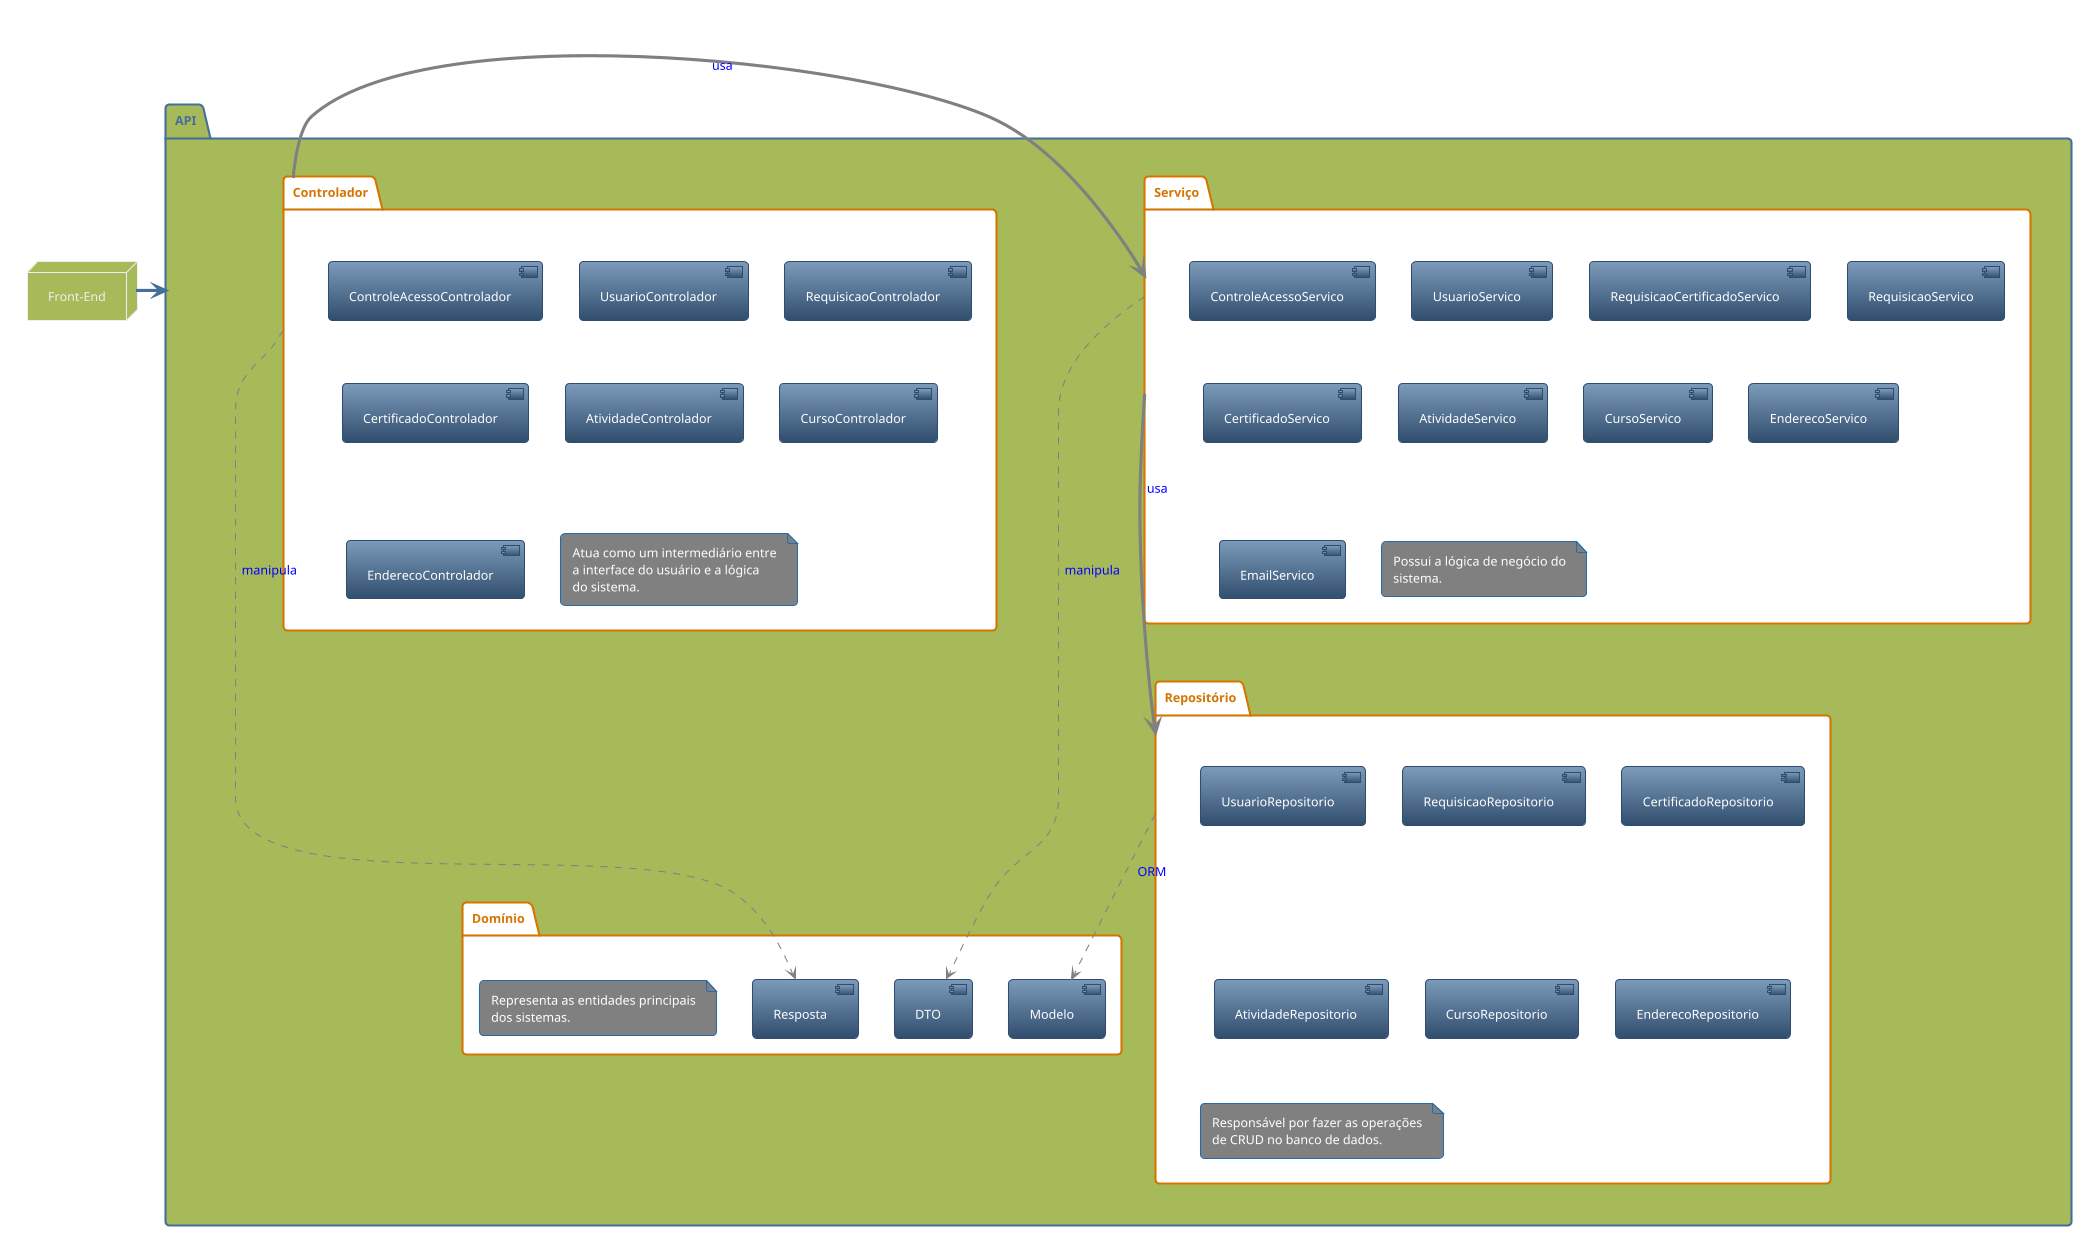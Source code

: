 @startuml Diagrama C3 - Componentes
!theme spacelab

node "Front-End" as front #a7ba59 {

}

package "API" as api #a7ba59 {
    
    folder "Domínio" as dominio #White {
        [Modelo] as modelo
        [DTO] as dto
        [Resposta] as resposta
        note as dominio_note #Gray
            Representa as entidades principais
            dos sistemas.
        end note
    }

    folder "Serviço" as servico #White {
        [ControleAcessoServico]
        [UsuarioServico]
        [RequisicaoCertificadoServico]
        [RequisicaoServico]
        [CertificadoServico]
        [AtividadeServico]
        [CursoServico]
        [EnderecoServico]
        [EmailServico]
        note as servico_note #Gray
            Possui a lógica de negócio do
            sistema.
        end note
    }
    
    folder "Controlador" as controlador #White {
        [ControleAcessoControlador]
        [UsuarioControlador]
        [RequisicaoControlador]
        [CertificadoControlador]
        [AtividadeControlador]
        [CursoControlador]
        [EnderecoControlador]

        note as controlador_note #Gray
            Atua como um intermediário entre
            a interface do usuário e a lógica
            do sistema.
        end note
    }

    folder "Repositório" as repositorio #White {
        [UsuarioRepositorio]
        [RequisicaoRepositorio]
        [CertificadoRepositorio]
        [AtividadeRepositorio]
        [CursoRepositorio]
        [EnderecoRepositorio]
        note as repositorio_note #Gray
            Responsável por fazer as operações
            de CRUD no banco de dados.
        end note
    }

    front -right--> api

    controlador -right-> servico #line:gray;text:blue : usa
    servico -down--> repositorio #line:gray;text:blue : usa

    controlador --> resposta #line:gray;line.dashed;text:blue : manipula
    servico --> dto #line:gray;line.dashed;text:blue : manipula
    repositorio --> modelo #line:gray;line.dashed;text:blue : ORM
}
@enduml